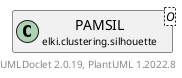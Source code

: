 @startuml
    remove .*\.(Instance|Par|Parameterizer|Factory)$
    set namespaceSeparator none
    hide empty fields
    hide empty methods

    class "<size:14>PAMSIL.Instance\n<size:10>elki.clustering.silhouette" as elki.clustering.silhouette.PAMSIL.Instance [[PAMSIL.Instance.html]] {
        ~ids: DBIDs
        ~distQ: DistanceQuery<?>
        ~assignment: WritableIntegerDataStore
        ~scratch: WritableIntegerDataStore
        ~silhouettes: WritableDoubleDataStore
        +Instance(DistanceQuery<?>, DBIDs, WritableIntegerDataStore)
        #run(ArrayModifiableDBIDs, int): double
        #assignToNearestCluster(ArrayDBIDs): void
        #silhouette(IntegerDataStore, int): double
        #reassignToNearestCluster(IntegerDataStore, WritableIntegerDataStore, ArrayDBIDs, int, DBIDRef): void
        +silhouetteScores(): DoubleDataStore
    }

    class "<size:14>PAMSIL\n<size:10>elki.clustering.silhouette" as elki.clustering.silhouette.PAMSIL<O> [[PAMSIL.html]]

    elki.clustering.silhouette.PAMSIL +-- elki.clustering.silhouette.PAMSIL.Instance

    center footer UMLDoclet 2.0.19, PlantUML 1.2022.8
@enduml
